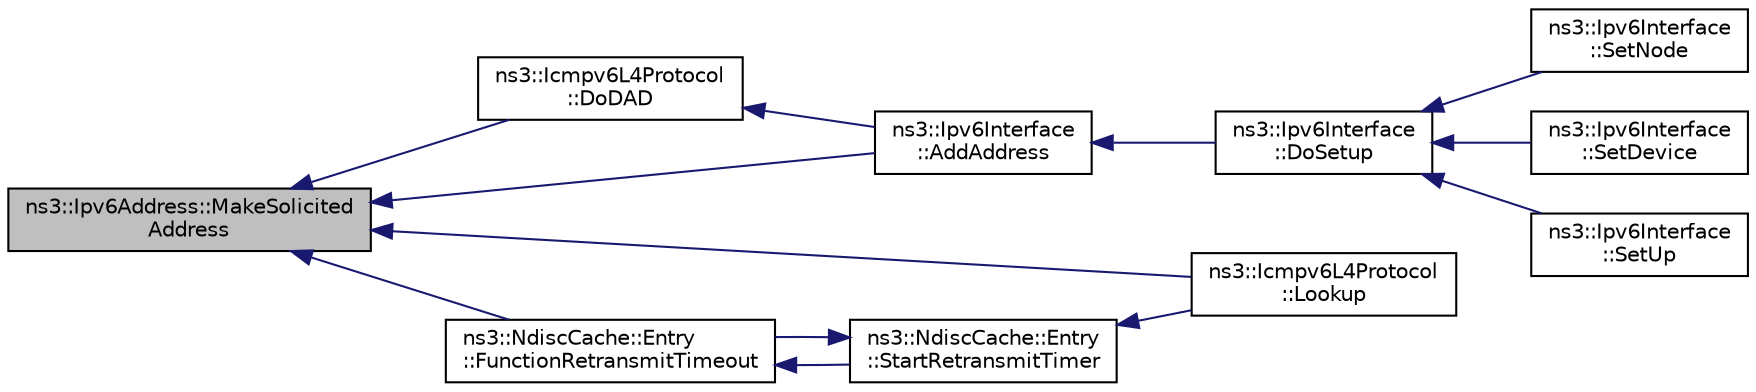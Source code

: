 digraph "ns3::Ipv6Address::MakeSolicitedAddress"
{
  edge [fontname="Helvetica",fontsize="10",labelfontname="Helvetica",labelfontsize="10"];
  node [fontname="Helvetica",fontsize="10",shape=record];
  rankdir="LR";
  Node1 [label="ns3::Ipv6Address::MakeSolicited\lAddress",height=0.2,width=0.4,color="black", fillcolor="grey75", style="filled", fontcolor="black"];
  Node1 -> Node2 [dir="back",color="midnightblue",fontsize="10",style="solid"];
  Node2 [label="ns3::Icmpv6L4Protocol\l::DoDAD",height=0.2,width=0.4,color="black", fillcolor="white", style="filled",URL="$d7/d1d/classns3_1_1Icmpv6L4Protocol.html#a926ea8e638e30cee8c3c17d4141f3f58",tooltip="Do the Duplication Address Detection (DAD). It consists in sending a NS with our IPv6 as target..."];
  Node2 -> Node3 [dir="back",color="midnightblue",fontsize="10",style="solid"];
  Node3 [label="ns3::Ipv6Interface\l::AddAddress",height=0.2,width=0.4,color="black", fillcolor="white", style="filled",URL="$de/d70/classns3_1_1Ipv6Interface.html#a8faa5a72b30720eb01f9fc1d1113ad19",tooltip="Add an IPv6 address. "];
  Node3 -> Node4 [dir="back",color="midnightblue",fontsize="10",style="solid"];
  Node4 [label="ns3::Ipv6Interface\l::DoSetup",height=0.2,width=0.4,color="black", fillcolor="white", style="filled",URL="$de/d70/classns3_1_1Ipv6Interface.html#a394066472c703fcf39d17f1bfcc9191e",tooltip="Initialize interface. "];
  Node4 -> Node5 [dir="back",color="midnightblue",fontsize="10",style="solid"];
  Node5 [label="ns3::Ipv6Interface\l::SetNode",height=0.2,width=0.4,color="black", fillcolor="white", style="filled",URL="$de/d70/classns3_1_1Ipv6Interface.html#a47ceb7004af6a03ff10dda1502578d84",tooltip="Set node associated with interface. "];
  Node4 -> Node6 [dir="back",color="midnightblue",fontsize="10",style="solid"];
  Node6 [label="ns3::Ipv6Interface\l::SetDevice",height=0.2,width=0.4,color="black", fillcolor="white", style="filled",URL="$de/d70/classns3_1_1Ipv6Interface.html#ada6289ac67957252a4a2c1bbae61bd78",tooltip="Set the NetDevice. "];
  Node4 -> Node7 [dir="back",color="midnightblue",fontsize="10",style="solid"];
  Node7 [label="ns3::Ipv6Interface\l::SetUp",height=0.2,width=0.4,color="black", fillcolor="white", style="filled",URL="$de/d70/classns3_1_1Ipv6Interface.html#a9db98f98cc682a2395fe582bfb511880",tooltip="Enable this interface. "];
  Node1 -> Node8 [dir="back",color="midnightblue",fontsize="10",style="solid"];
  Node8 [label="ns3::Icmpv6L4Protocol\l::Lookup",height=0.2,width=0.4,color="black", fillcolor="white", style="filled",URL="$d7/d1d/classns3_1_1Icmpv6L4Protocol.html#aa4d97bb59a89c2d5b41c76ebe9a54f14",tooltip="Lookup in the ND cache for the IPv6 address (similar as ARP protocol). "];
  Node1 -> Node3 [dir="back",color="midnightblue",fontsize="10",style="solid"];
  Node1 -> Node9 [dir="back",color="midnightblue",fontsize="10",style="solid"];
  Node9 [label="ns3::NdiscCache::Entry\l::FunctionRetransmitTimeout",height=0.2,width=0.4,color="black", fillcolor="white", style="filled",URL="$d2/dee/classns3_1_1NdiscCache_1_1Entry.html#ac0d7e00b3243994c379fc0d1e0a34755",tooltip="Function called when retransmit timer timeout. It verify that the NS retransmit has reached the max s..."];
  Node9 -> Node10 [dir="back",color="midnightblue",fontsize="10",style="solid"];
  Node10 [label="ns3::NdiscCache::Entry\l::StartRetransmitTimer",height=0.2,width=0.4,color="black", fillcolor="white", style="filled",URL="$d2/dee/classns3_1_1NdiscCache_1_1Entry.html#a9a9856ca19d04414ed7cc9bf961214d3",tooltip="Start retransmit timer. "];
  Node10 -> Node8 [dir="back",color="midnightblue",fontsize="10",style="solid"];
  Node10 -> Node9 [dir="back",color="midnightblue",fontsize="10",style="solid"];
}
